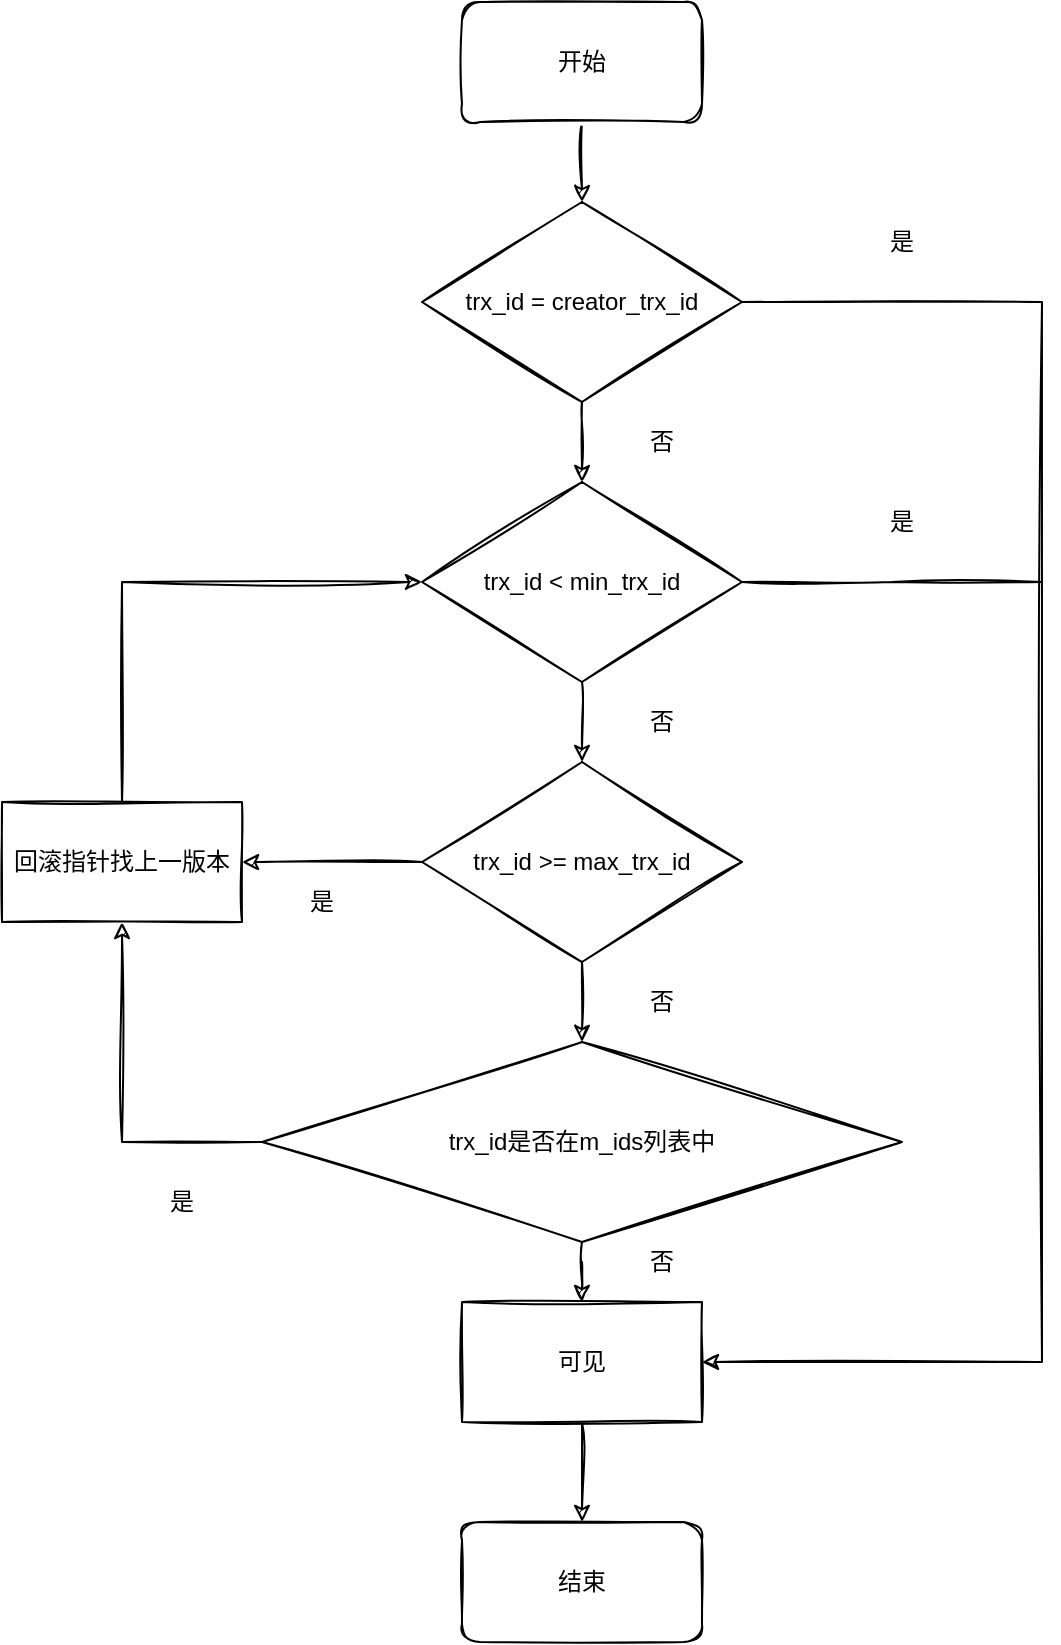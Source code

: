<mxfile version="14.0.1" type="github">
  <diagram id="Fm3Vq3x_wtMWbXcccVqN" name="Page-1">
    <mxGraphModel dx="1113" dy="633" grid="1" gridSize="10" guides="1" tooltips="1" connect="1" arrows="1" fold="1" page="1" pageScale="1" pageWidth="827" pageHeight="1169" math="0" shadow="0">
      <root>
        <mxCell id="0" />
        <mxCell id="1" parent="0" />
        <mxCell id="g0MrRFJYeRkFoFixMZTk-9" value="" style="edgeStyle=orthogonalEdgeStyle;rounded=0;orthogonalLoop=1;jettySize=auto;html=1;sketch=1;" parent="1" source="g0MrRFJYeRkFoFixMZTk-1" target="g0MrRFJYeRkFoFixMZTk-8" edge="1">
          <mxGeometry relative="1" as="geometry" />
        </mxCell>
        <mxCell id="g0MrRFJYeRkFoFixMZTk-1" value="开始" style="rounded=1;whiteSpace=wrap;html=1;sketch=1;" parent="1" vertex="1">
          <mxGeometry x="320" y="60" width="120" height="60" as="geometry" />
        </mxCell>
        <mxCell id="g0MrRFJYeRkFoFixMZTk-2" value="结束" style="rounded=1;whiteSpace=wrap;html=1;sketch=1;" parent="1" vertex="1">
          <mxGeometry x="320" y="820" width="120" height="60" as="geometry" />
        </mxCell>
        <mxCell id="g0MrRFJYeRkFoFixMZTk-11" value="" style="edgeStyle=orthogonalEdgeStyle;rounded=0;orthogonalLoop=1;jettySize=auto;html=1;sketch=1;" parent="1" source="g0MrRFJYeRkFoFixMZTk-3" target="g0MrRFJYeRkFoFixMZTk-4" edge="1">
          <mxGeometry relative="1" as="geometry" />
        </mxCell>
        <mxCell id="g0MrRFJYeRkFoFixMZTk-17" style="edgeStyle=orthogonalEdgeStyle;rounded=0;orthogonalLoop=1;jettySize=auto;html=1;exitX=1;exitY=0.5;exitDx=0;exitDy=0;endArrow=none;endFill=0;sketch=1;" parent="1" source="g0MrRFJYeRkFoFixMZTk-3" edge="1">
          <mxGeometry relative="1" as="geometry">
            <mxPoint x="610" y="350" as="targetPoint" />
          </mxGeometry>
        </mxCell>
        <mxCell id="g0MrRFJYeRkFoFixMZTk-3" value="trx_id &amp;lt; min_trx_id" style="rhombus;whiteSpace=wrap;html=1;sketch=1;" parent="1" vertex="1">
          <mxGeometry x="300" y="300" width="160" height="100" as="geometry" />
        </mxCell>
        <mxCell id="g0MrRFJYeRkFoFixMZTk-12" value="" style="edgeStyle=orthogonalEdgeStyle;rounded=0;orthogonalLoop=1;jettySize=auto;html=1;sketch=1;" parent="1" source="g0MrRFJYeRkFoFixMZTk-4" target="g0MrRFJYeRkFoFixMZTk-6" edge="1">
          <mxGeometry relative="1" as="geometry" />
        </mxCell>
        <mxCell id="g0MrRFJYeRkFoFixMZTk-22" value="" style="edgeStyle=orthogonalEdgeStyle;rounded=0;orthogonalLoop=1;jettySize=auto;html=1;endArrow=classic;endFill=1;sketch=1;" parent="1" source="g0MrRFJYeRkFoFixMZTk-4" target="g0MrRFJYeRkFoFixMZTk-7" edge="1">
          <mxGeometry relative="1" as="geometry" />
        </mxCell>
        <mxCell id="g0MrRFJYeRkFoFixMZTk-4" value="trx_id &amp;gt;= max_trx_id" style="rhombus;whiteSpace=wrap;html=1;sketch=1;" parent="1" vertex="1">
          <mxGeometry x="300" y="440" width="160" height="100" as="geometry" />
        </mxCell>
        <mxCell id="g0MrRFJYeRkFoFixMZTk-14" value="" style="edgeStyle=orthogonalEdgeStyle;rounded=0;orthogonalLoop=1;jettySize=auto;html=1;sketch=1;" parent="1" source="g0MrRFJYeRkFoFixMZTk-5" target="g0MrRFJYeRkFoFixMZTk-2" edge="1">
          <mxGeometry relative="1" as="geometry" />
        </mxCell>
        <mxCell id="g0MrRFJYeRkFoFixMZTk-5" value="可见" style="rounded=0;whiteSpace=wrap;html=1;glass=0;sketch=1;" parent="1" vertex="1">
          <mxGeometry x="320" y="710" width="120" height="60" as="geometry" />
        </mxCell>
        <mxCell id="g0MrRFJYeRkFoFixMZTk-13" value="" style="edgeStyle=orthogonalEdgeStyle;rounded=0;orthogonalLoop=1;jettySize=auto;html=1;sketch=1;" parent="1" source="g0MrRFJYeRkFoFixMZTk-6" target="g0MrRFJYeRkFoFixMZTk-5" edge="1">
          <mxGeometry relative="1" as="geometry" />
        </mxCell>
        <mxCell id="g0MrRFJYeRkFoFixMZTk-20" style="edgeStyle=orthogonalEdgeStyle;rounded=0;orthogonalLoop=1;jettySize=auto;html=1;exitX=0;exitY=0.5;exitDx=0;exitDy=0;entryX=0.5;entryY=1;entryDx=0;entryDy=0;endArrow=classic;endFill=1;sketch=1;" parent="1" source="g0MrRFJYeRkFoFixMZTk-6" target="g0MrRFJYeRkFoFixMZTk-7" edge="1">
          <mxGeometry relative="1" as="geometry" />
        </mxCell>
        <mxCell id="g0MrRFJYeRkFoFixMZTk-6" value="trx_id是否在m_ids列表中" style="rhombus;whiteSpace=wrap;html=1;sketch=1;" parent="1" vertex="1">
          <mxGeometry x="220" y="580" width="320" height="100" as="geometry" />
        </mxCell>
        <mxCell id="g0MrRFJYeRkFoFixMZTk-23" style="edgeStyle=orthogonalEdgeStyle;rounded=0;orthogonalLoop=1;jettySize=auto;html=1;exitX=0.5;exitY=0;exitDx=0;exitDy=0;entryX=0;entryY=0.5;entryDx=0;entryDy=0;endArrow=classic;endFill=1;sketch=1;" parent="1" source="g0MrRFJYeRkFoFixMZTk-7" target="g0MrRFJYeRkFoFixMZTk-3" edge="1">
          <mxGeometry relative="1" as="geometry" />
        </mxCell>
        <mxCell id="g0MrRFJYeRkFoFixMZTk-7" value="回滚指针找上一版本" style="rounded=0;whiteSpace=wrap;html=1;sketch=1;" parent="1" vertex="1">
          <mxGeometry x="90" y="460" width="120" height="60" as="geometry" />
        </mxCell>
        <mxCell id="g0MrRFJYeRkFoFixMZTk-10" value="" style="edgeStyle=orthogonalEdgeStyle;rounded=0;orthogonalLoop=1;jettySize=auto;html=1;sketch=1;" parent="1" source="g0MrRFJYeRkFoFixMZTk-8" target="g0MrRFJYeRkFoFixMZTk-3" edge="1">
          <mxGeometry relative="1" as="geometry" />
        </mxCell>
        <mxCell id="g0MrRFJYeRkFoFixMZTk-15" style="edgeStyle=orthogonalEdgeStyle;rounded=0;orthogonalLoop=1;jettySize=auto;html=1;exitX=1;exitY=0.5;exitDx=0;exitDy=0;entryX=1;entryY=0.5;entryDx=0;entryDy=0;sketch=1;" parent="1" source="g0MrRFJYeRkFoFixMZTk-8" target="g0MrRFJYeRkFoFixMZTk-5" edge="1">
          <mxGeometry relative="1" as="geometry">
            <Array as="points">
              <mxPoint x="610" y="210" />
              <mxPoint x="610" y="740" />
            </Array>
          </mxGeometry>
        </mxCell>
        <mxCell id="g0MrRFJYeRkFoFixMZTk-8" value="trx_id = creator_trx_id" style="rhombus;whiteSpace=wrap;html=1;shadow=0;sketch=1;" parent="1" vertex="1">
          <mxGeometry x="300" y="160" width="160" height="100" as="geometry" />
        </mxCell>
        <mxCell id="g0MrRFJYeRkFoFixMZTk-16" value="是" style="text;html=1;strokeColor=none;fillColor=none;align=center;verticalAlign=middle;whiteSpace=wrap;rounded=0;" parent="1" vertex="1">
          <mxGeometry x="520" y="170" width="40" height="20" as="geometry" />
        </mxCell>
        <mxCell id="g0MrRFJYeRkFoFixMZTk-18" value="是" style="text;html=1;strokeColor=none;fillColor=none;align=center;verticalAlign=middle;whiteSpace=wrap;rounded=0;" parent="1" vertex="1">
          <mxGeometry x="520" y="310" width="40" height="20" as="geometry" />
        </mxCell>
        <mxCell id="g0MrRFJYeRkFoFixMZTk-19" value="否" style="text;html=1;strokeColor=none;fillColor=none;align=center;verticalAlign=middle;whiteSpace=wrap;rounded=0;" parent="1" vertex="1">
          <mxGeometry x="400" y="680" width="40" height="20" as="geometry" />
        </mxCell>
        <mxCell id="g0MrRFJYeRkFoFixMZTk-24" value="否" style="text;html=1;strokeColor=none;fillColor=none;align=center;verticalAlign=middle;whiteSpace=wrap;rounded=0;" parent="1" vertex="1">
          <mxGeometry x="400" y="270" width="40" height="20" as="geometry" />
        </mxCell>
        <mxCell id="g0MrRFJYeRkFoFixMZTk-25" value="否" style="text;html=1;strokeColor=none;fillColor=none;align=center;verticalAlign=middle;whiteSpace=wrap;rounded=0;" parent="1" vertex="1">
          <mxGeometry x="400" y="410" width="40" height="20" as="geometry" />
        </mxCell>
        <mxCell id="g0MrRFJYeRkFoFixMZTk-26" value="否" style="text;html=1;strokeColor=none;fillColor=none;align=center;verticalAlign=middle;whiteSpace=wrap;rounded=0;" parent="1" vertex="1">
          <mxGeometry x="400" y="550" width="40" height="20" as="geometry" />
        </mxCell>
        <mxCell id="g0MrRFJYeRkFoFixMZTk-27" value="是" style="text;html=1;strokeColor=none;fillColor=none;align=center;verticalAlign=middle;whiteSpace=wrap;rounded=0;" parent="1" vertex="1">
          <mxGeometry x="160" y="650" width="40" height="20" as="geometry" />
        </mxCell>
        <mxCell id="g0MrRFJYeRkFoFixMZTk-28" value="是" style="text;html=1;strokeColor=none;fillColor=none;align=center;verticalAlign=middle;whiteSpace=wrap;rounded=0;" parent="1" vertex="1">
          <mxGeometry x="230" y="500" width="40" height="20" as="geometry" />
        </mxCell>
      </root>
    </mxGraphModel>
  </diagram>
</mxfile>
